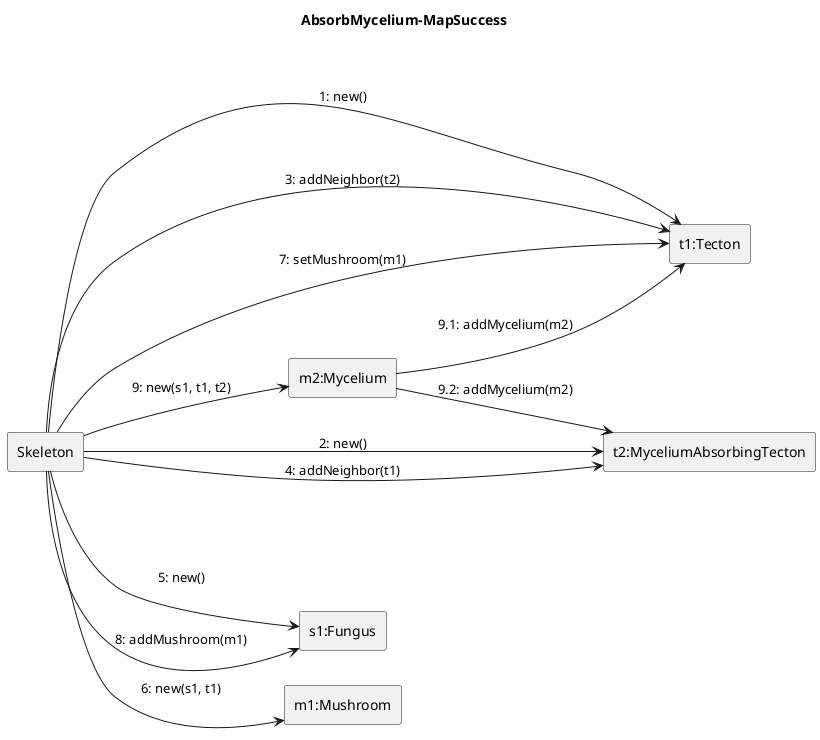 @startuml Absorb-mycelium/map-success
left to right direction
title AbsorbMycelium-MapSuccess

rectangle Skeleton

rectangle "t1:Tecton" as t1
rectangle "t2:MyceliumAbsorbingTecton" as t2
rectangle "s1:Fungus" as s1
rectangle "m1:Mushroom" as m1
rectangle "m2:Mycelium" as m2

Skeleton --> t1: 1: new()
Skeleton --> t2: 2: new()
Skeleton --> t1: 3: addNeighbor(t2)
Skeleton --> t2: 4: addNeighbor(t1)
Skeleton --> s1 : 5: new()
Skeleton --> m1: 6: new(s1, t1)
Skeleton --> t1 : 7: setMushroom(m1)
Skeleton --> s1: 8: addMushroom(m1)
Skeleton --> m2: 9: new(s1, t1, t2)
m2 --> t1 : 9.1: addMycelium(m2)
m2 --> t2 : 9.2: addMycelium(m2)

@enduml